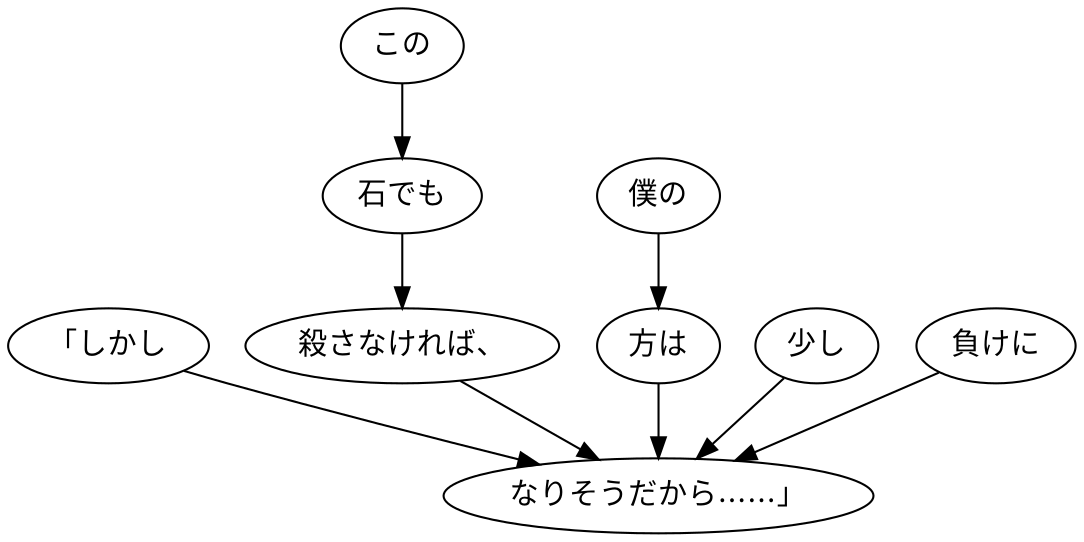 digraph graph7672 {
	node0 [label="「しかし"];
	node1 [label="この"];
	node2 [label="石でも"];
	node3 [label="殺さなければ、"];
	node4 [label="僕の"];
	node5 [label="方は"];
	node6 [label="少し"];
	node7 [label="負けに"];
	node8 [label="なりそうだから……」"];
	node0 -> node8;
	node1 -> node2;
	node2 -> node3;
	node3 -> node8;
	node4 -> node5;
	node5 -> node8;
	node6 -> node8;
	node7 -> node8;
}
